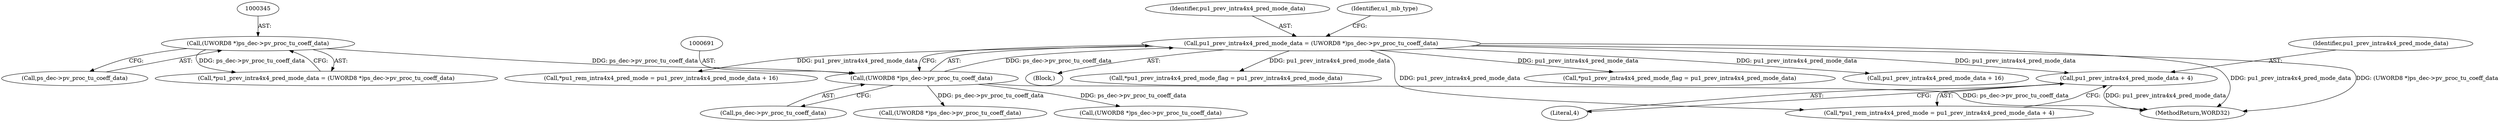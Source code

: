 digraph "0_Android_a583270e1c96d307469c83dc42bd3c5f1b9ef63f@pointer" {
"1001851" [label="(Call,pu1_prev_intra4x4_pred_mode_data + 4)"];
"1000688" [label="(Call,pu1_prev_intra4x4_pred_mode_data = (UWORD8 *)ps_dec->pv_proc_tu_coeff_data)"];
"1000690" [label="(Call,(UWORD8 *)ps_dec->pv_proc_tu_coeff_data)"];
"1000344" [label="(Call,(UWORD8 *)ps_dec->pv_proc_tu_coeff_data)"];
"1001041" [label="(Call,*pu1_prev_intra4x4_pred_mode_flag = pu1_prev_intra4x4_pred_mode_data)"];
"1000713" [label="(Call,(UWORD8 *)ps_dec->pv_proc_tu_coeff_data)"];
"1001047" [label="(Call,pu1_prev_intra4x4_pred_mode_data + 16)"];
"1003254" [label="(MethodReturn,WORD32)"];
"1001045" [label="(Call,*pu1_rem_intra4x4_pred_mode = pu1_prev_intra4x4_pred_mode_data + 16)"];
"1000698" [label="(Identifier,u1_mb_type)"];
"1000738" [label="(Call,(UWORD8 *)ps_dec->pv_proc_tu_coeff_data)"];
"1001849" [label="(Call,*pu1_rem_intra4x4_pred_mode = pu1_prev_intra4x4_pred_mode_data + 4)"];
"1001853" [label="(Literal,4)"];
"1000689" [label="(Identifier,pu1_prev_intra4x4_pred_mode_data)"];
"1000342" [label="(Call,*pu1_prev_intra4x4_pred_mode_data = (UWORD8 *)ps_dec->pv_proc_tu_coeff_data)"];
"1000346" [label="(Call,ps_dec->pv_proc_tu_coeff_data)"];
"1000687" [label="(Block,)"];
"1001851" [label="(Call,pu1_prev_intra4x4_pred_mode_data + 4)"];
"1000690" [label="(Call,(UWORD8 *)ps_dec->pv_proc_tu_coeff_data)"];
"1001852" [label="(Identifier,pu1_prev_intra4x4_pred_mode_data)"];
"1000692" [label="(Call,ps_dec->pv_proc_tu_coeff_data)"];
"1001845" [label="(Call,*pu1_prev_intra4x4_pred_mode_flag = pu1_prev_intra4x4_pred_mode_data)"];
"1000688" [label="(Call,pu1_prev_intra4x4_pred_mode_data = (UWORD8 *)ps_dec->pv_proc_tu_coeff_data)"];
"1000344" [label="(Call,(UWORD8 *)ps_dec->pv_proc_tu_coeff_data)"];
"1001851" -> "1001849"  [label="AST: "];
"1001851" -> "1001853"  [label="CFG: "];
"1001852" -> "1001851"  [label="AST: "];
"1001853" -> "1001851"  [label="AST: "];
"1001849" -> "1001851"  [label="CFG: "];
"1001851" -> "1003254"  [label="DDG: pu1_prev_intra4x4_pred_mode_data"];
"1000688" -> "1001851"  [label="DDG: pu1_prev_intra4x4_pred_mode_data"];
"1000688" -> "1000687"  [label="AST: "];
"1000688" -> "1000690"  [label="CFG: "];
"1000689" -> "1000688"  [label="AST: "];
"1000690" -> "1000688"  [label="AST: "];
"1000698" -> "1000688"  [label="CFG: "];
"1000688" -> "1003254"  [label="DDG: pu1_prev_intra4x4_pred_mode_data"];
"1000688" -> "1003254"  [label="DDG: (UWORD8 *)ps_dec->pv_proc_tu_coeff_data"];
"1000690" -> "1000688"  [label="DDG: ps_dec->pv_proc_tu_coeff_data"];
"1000688" -> "1001041"  [label="DDG: pu1_prev_intra4x4_pred_mode_data"];
"1000688" -> "1001045"  [label="DDG: pu1_prev_intra4x4_pred_mode_data"];
"1000688" -> "1001047"  [label="DDG: pu1_prev_intra4x4_pred_mode_data"];
"1000688" -> "1001845"  [label="DDG: pu1_prev_intra4x4_pred_mode_data"];
"1000688" -> "1001849"  [label="DDG: pu1_prev_intra4x4_pred_mode_data"];
"1000690" -> "1000692"  [label="CFG: "];
"1000691" -> "1000690"  [label="AST: "];
"1000692" -> "1000690"  [label="AST: "];
"1000690" -> "1003254"  [label="DDG: ps_dec->pv_proc_tu_coeff_data"];
"1000344" -> "1000690"  [label="DDG: ps_dec->pv_proc_tu_coeff_data"];
"1000690" -> "1000713"  [label="DDG: ps_dec->pv_proc_tu_coeff_data"];
"1000690" -> "1000738"  [label="DDG: ps_dec->pv_proc_tu_coeff_data"];
"1000344" -> "1000342"  [label="AST: "];
"1000344" -> "1000346"  [label="CFG: "];
"1000345" -> "1000344"  [label="AST: "];
"1000346" -> "1000344"  [label="AST: "];
"1000342" -> "1000344"  [label="CFG: "];
"1000344" -> "1000342"  [label="DDG: ps_dec->pv_proc_tu_coeff_data"];
}
